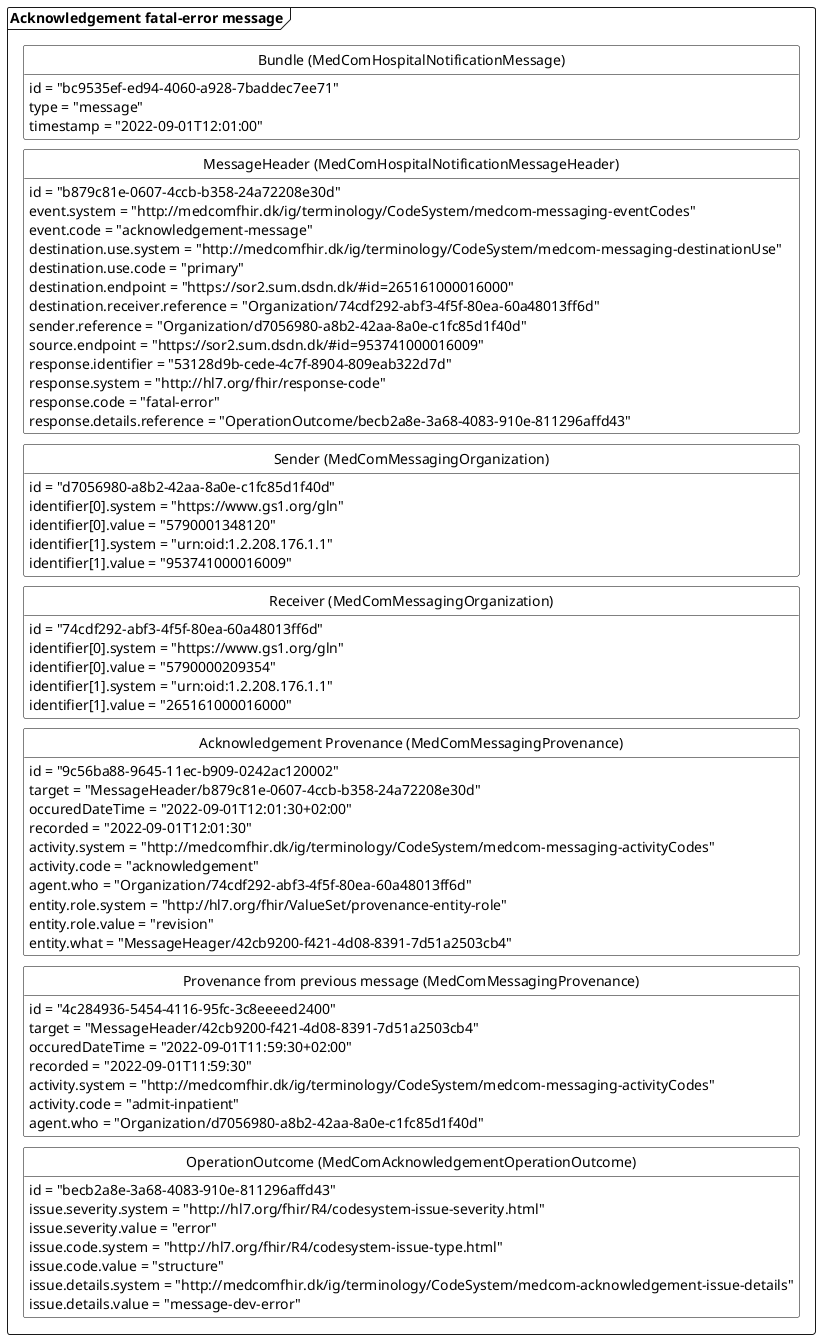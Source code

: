 @startuml AcknowledgementError

'layout
skinparam class {
    BackgroundColor White
    BorderColor Black
    ArrowColor Black
  }
hide circle
hide empty members
skinparam SameClassWidth true
skinparam Ranksep 10


package "Acknowledgement fatal-error message" as ack <<Frame>>{
    class "Bundle (MedComHospitalNotificationMessage)" as ackB{
        id = "bc9535ef-ed94-4060-a928-7baddec7ee71"
        type = "message"
        timestamp = "2022-09-01T12:01:00"
    }
    class "MessageHeader (MedComHospitalNotificationMessageHeader)" as ackMH{
        id = "b879c81e-0607-4ccb-b358-24a72208e30d"
        event.system = "http://medcomfhir.dk/ig/terminology/CodeSystem/medcom-messaging-eventCodes"
        event.code = "acknowledgement-message"
        destination.use.system = "http://medcomfhir.dk/ig/terminology/CodeSystem/medcom-messaging-destinationUse"
        destination.use.code = "primary"
        destination.endpoint = "https://sor2.sum.dsdn.dk/#id=265161000016000"
        destination.receiver.reference = "Organization/74cdf292-abf3-4f5f-80ea-60a48013ff6d"
        sender.reference = "Organization/d7056980-a8b2-42aa-8a0e-c1fc85d1f40d"
        source.endpoint = "https://sor2.sum.dsdn.dk/#id=953741000016009"
        response.identifier = "53128d9b-cede-4c7f-8904-809eab322d7d"
        response.system = "http://hl7.org/fhir/response-code"
        response.code = "fatal-error"
        response.details.reference = "OperationOutcome/becb2a8e-3a68-4083-910e-811296affd43"
    }
    class "Sender (MedComMessagingOrganization)" as ackROrg{
        id = "d7056980-a8b2-42aa-8a0e-c1fc85d1f40d"
        identifier[0].system = "https://www.gs1.org/gln"
        identifier[0].value = "5790001348120"
        identifier[1].system = "urn:oid:1.2.208.176.1.1"
        identifier[1].value = "953741000016009"
    }
    class "Receiver (MedComMessagingOrganization)" as ackSOrg{
        id = "74cdf292-abf3-4f5f-80ea-60a48013ff6d"
        identifier[0].system = "https://www.gs1.org/gln"
        identifier[0].value = "5790000209354"
        identifier[1].system = "urn:oid:1.2.208.176.1.1"
        identifier[1].value = "265161000016000"
    }
    class "Acknowledgement Provenance (MedComMessagingProvenance)" as ackPRO{
        id = "9c56ba88-9645-11ec-b909-0242ac120002"
        target = "MessageHeader/b879c81e-0607-4ccb-b358-24a72208e30d"
        occuredDateTime = "2022-09-01T12:01:30+02:00"
        recorded = "2022-09-01T12:01:30"
        activity.system = "http://medcomfhir.dk/ig/terminology/CodeSystem/medcom-messaging-activityCodes"
        activity.code = "acknowledgement"
        agent.who = "Organization/74cdf292-abf3-4f5f-80ea-60a48013ff6d"
        entity.role.system = "http://hl7.org/fhir/ValueSet/provenance-entity-role"
        entity.role.value = "revision"
        entity.what = "MessageHeager/42cb9200-f421-4d08-8391-7d51a2503cb4"
    }
        class "Provenance from previous message (MedComMessagingProvenance)" as previuosPRO{
        id = "4c284936-5454-4116-95fc-3c8eeeed2400"
        target = "MessageHeader/42cb9200-f421-4d08-8391-7d51a2503cb4"
        occuredDateTime = "2022-09-01T11:59:30+02:00"
        recorded = "2022-09-01T11:59:30"
        activity.system = "http://medcomfhir.dk/ig/terminology/CodeSystem/medcom-messaging-activityCodes"
        activity.code = "admit-inpatient"
        agent.who = "Organization/d7056980-a8b2-42aa-8a0e-c1fc85d1f40d"
    }
        class "OperationOutcome (MedComAcknowledgementOperationOutcome)" as ackOperation{
        id = "becb2a8e-3a68-4083-910e-811296affd43"
        issue.severity.system = "http://hl7.org/fhir/R4/codesystem-issue-severity.html"
        issue.severity.value = "error"
        issue.code.system = "http://hl7.org/fhir/R4/codesystem-issue-type.html"
        issue.code.value = "structure"
        issue.details.system = "http://medcomfhir.dk/ig/terminology/CodeSystem/medcom-acknowledgement-issue-details"
        issue.details.value = "message-dev-error"
    }

ackB -[hidden]- ackMH
ackMH-[hidden]-ackROrg
ackROrg-[hidden]-ackSOrg
ackSOrg-[hidden]-ackPRO
ackPRO-[hidden]-previuosPRO
previuosPRO-[hidden]-ackOperation
}


@enduml

